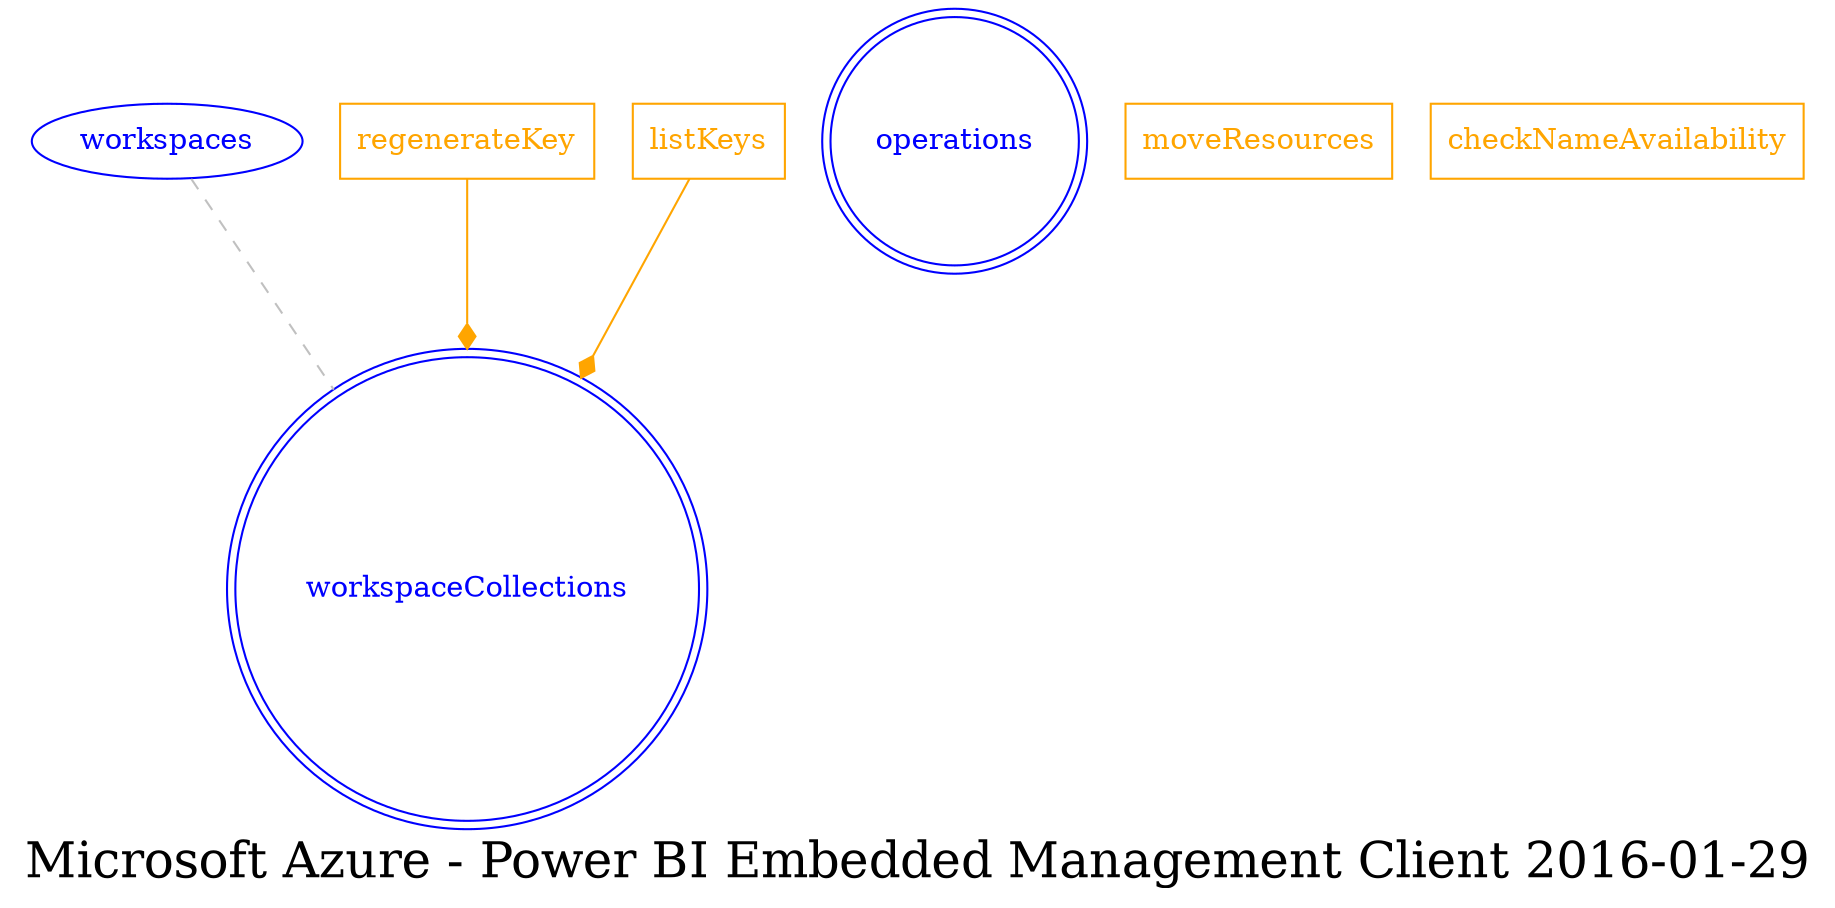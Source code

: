 digraph LexiconGraph {
graph[label="Microsoft Azure - Power BI Embedded Management Client 2016-01-29", fontsize=24]
splines=true
"workspaceCollections" [color=blue, fontcolor=blue, shape=doublecircle]
"operations" [color=blue, fontcolor=blue, shape=doublecircle]
"moveResources" [color=orange, fontcolor=orange, shape=box]
"workspaces" -> "workspaceCollections" [color=grey, fontcolor=grey, arrowhead=none, arrowtail=none, style=dashed]
"regenerateKey" [color=orange, fontcolor=orange, shape=box]
"regenerateKey" -> "workspaceCollections" [color=orange, fontcolor=orange, arrowhead=diamond, arrowtail=none]
"workspaces" [color=blue, fontcolor=blue, shape=ellipse]
"listKeys" [color=orange, fontcolor=orange, shape=box]
"listKeys" -> "workspaceCollections" [color=orange, fontcolor=orange, arrowhead=diamond, arrowtail=none]
"checkNameAvailability" [color=orange, fontcolor=orange, shape=box]
}
